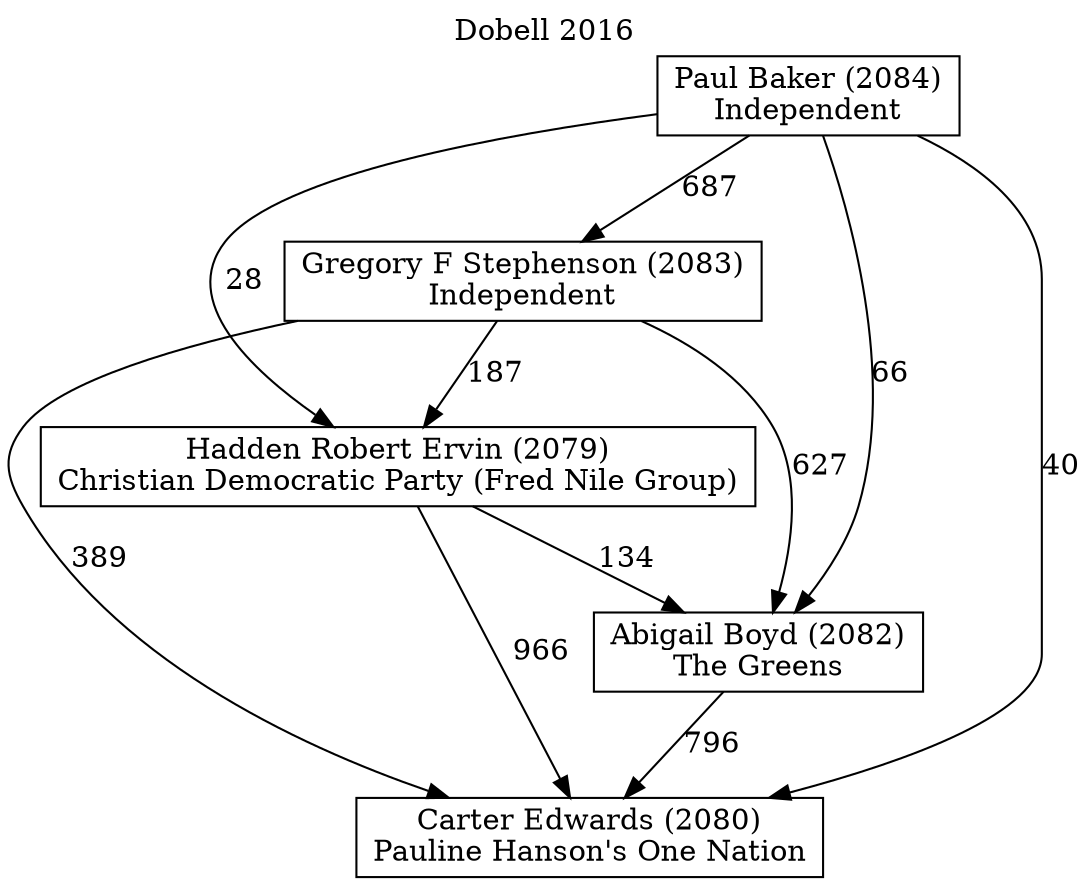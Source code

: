 // House preference flow
digraph "Carter Edwards (2080)_Dobell_2016" {
	graph [label="Dobell 2016" labelloc=t mclimit=10]
	node [shape=box]
	"Carter Edwards (2080)" [label="Carter Edwards (2080)
Pauline Hanson's One Nation"]
	"Abigail Boyd (2082)" [label="Abigail Boyd (2082)
The Greens"]
	"Hadden Robert Ervin (2079)" [label="Hadden Robert Ervin (2079)
Christian Democratic Party (Fred Nile Group)"]
	"Gregory F Stephenson (2083)" [label="Gregory F Stephenson (2083)
Independent"]
	"Paul Baker (2084)" [label="Paul Baker (2084)
Independent"]
	"Abigail Boyd (2082)" -> "Carter Edwards (2080)" [label=796]
	"Hadden Robert Ervin (2079)" -> "Abigail Boyd (2082)" [label=134]
	"Gregory F Stephenson (2083)" -> "Hadden Robert Ervin (2079)" [label=187]
	"Paul Baker (2084)" -> "Gregory F Stephenson (2083)" [label=687]
	"Hadden Robert Ervin (2079)" -> "Carter Edwards (2080)" [label=966]
	"Gregory F Stephenson (2083)" -> "Carter Edwards (2080)" [label=389]
	"Paul Baker (2084)" -> "Carter Edwards (2080)" [label=40]
	"Paul Baker (2084)" -> "Hadden Robert Ervin (2079)" [label=28]
	"Gregory F Stephenson (2083)" -> "Abigail Boyd (2082)" [label=627]
	"Paul Baker (2084)" -> "Abigail Boyd (2082)" [label=66]
}
